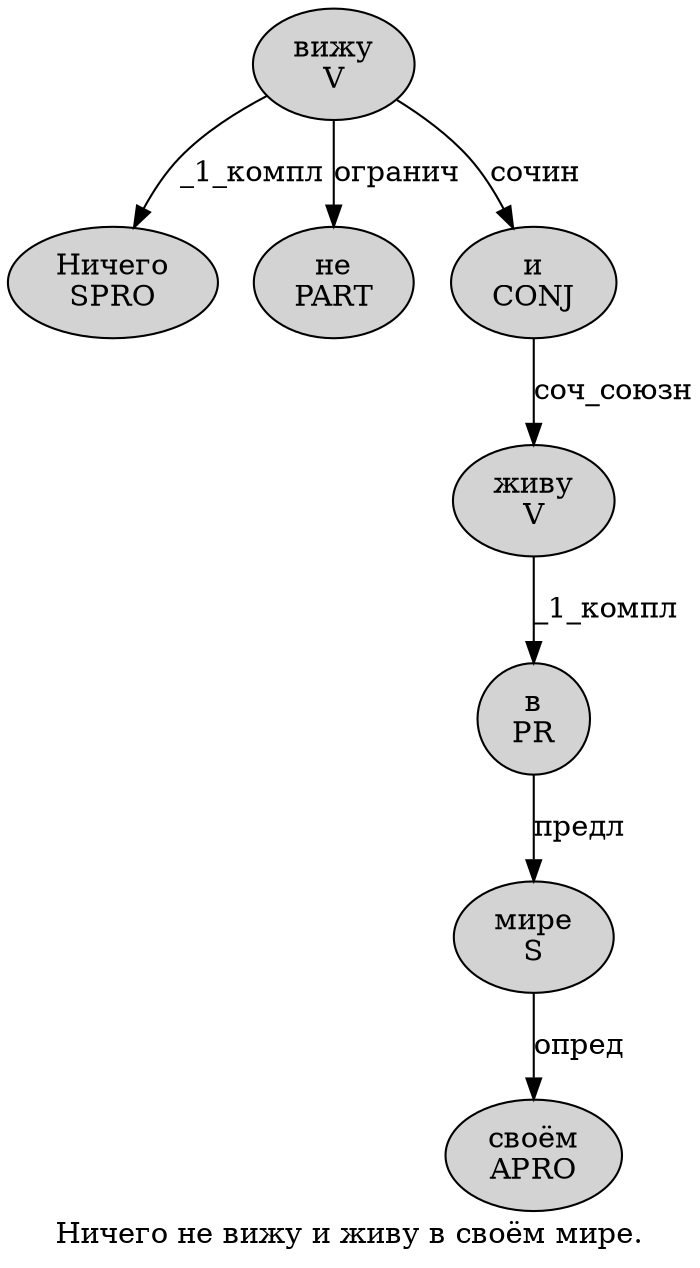 digraph SENTENCE_979 {
	graph [label="Ничего не вижу и живу в своём мире."]
	node [style=filled]
		0 [label="Ничего
SPRO" color="" fillcolor=lightgray penwidth=1 shape=ellipse]
		1 [label="не
PART" color="" fillcolor=lightgray penwidth=1 shape=ellipse]
		2 [label="вижу
V" color="" fillcolor=lightgray penwidth=1 shape=ellipse]
		3 [label="и
CONJ" color="" fillcolor=lightgray penwidth=1 shape=ellipse]
		4 [label="живу
V" color="" fillcolor=lightgray penwidth=1 shape=ellipse]
		5 [label="в
PR" color="" fillcolor=lightgray penwidth=1 shape=ellipse]
		6 [label="своём
APRO" color="" fillcolor=lightgray penwidth=1 shape=ellipse]
		7 [label="мире
S" color="" fillcolor=lightgray penwidth=1 shape=ellipse]
			4 -> 5 [label="_1_компл"]
			2 -> 0 [label="_1_компл"]
			2 -> 1 [label="огранич"]
			2 -> 3 [label="сочин"]
			3 -> 4 [label="соч_союзн"]
			7 -> 6 [label="опред"]
			5 -> 7 [label="предл"]
}